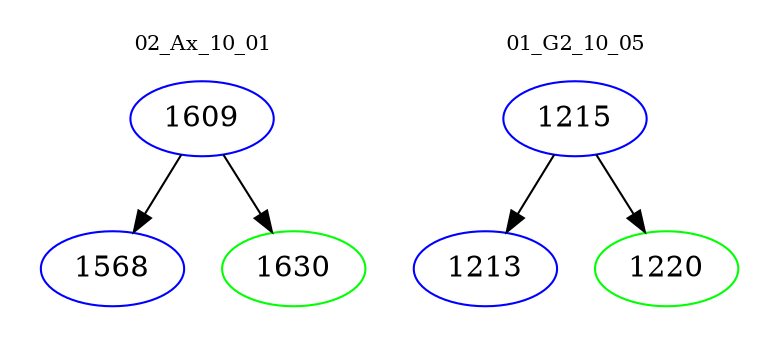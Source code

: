 digraph{
subgraph cluster_0 {
color = white
label = "02_Ax_10_01";
fontsize=10;
T0_1609 [label="1609", color="blue"]
T0_1609 -> T0_1568 [color="black"]
T0_1568 [label="1568", color="blue"]
T0_1609 -> T0_1630 [color="black"]
T0_1630 [label="1630", color="green"]
}
subgraph cluster_1 {
color = white
label = "01_G2_10_05";
fontsize=10;
T1_1215 [label="1215", color="blue"]
T1_1215 -> T1_1213 [color="black"]
T1_1213 [label="1213", color="blue"]
T1_1215 -> T1_1220 [color="black"]
T1_1220 [label="1220", color="green"]
}
}
